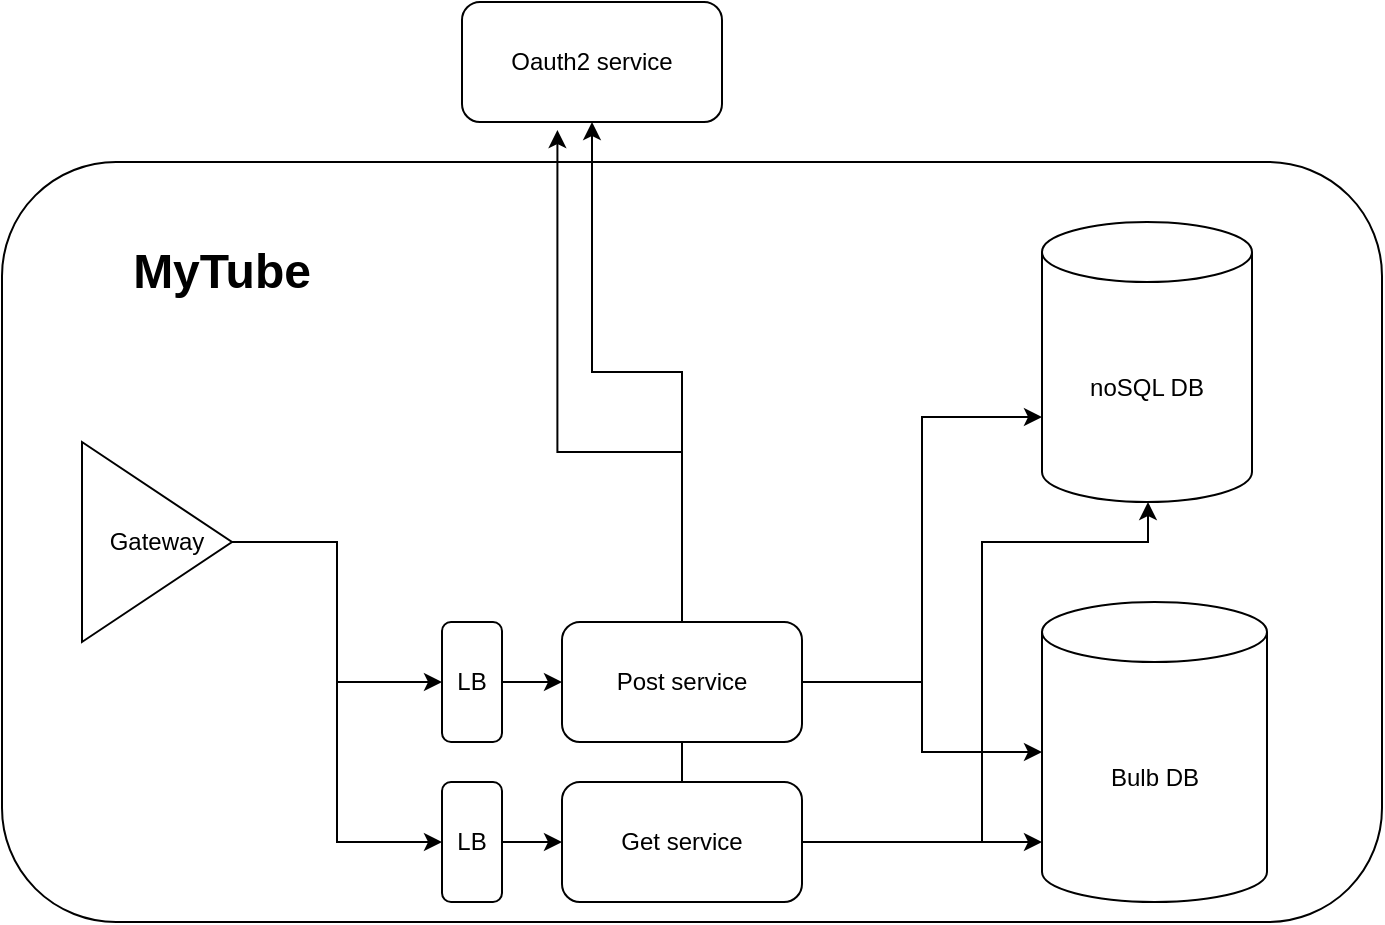 <mxfile version="20.5.3" type="embed"><diagram name="Page-1" id="81PZOYvy8q0-xHnldSnm"><mxGraphModel dx="1120" dy="4650" grid="1" gridSize="10" guides="1" tooltips="1" connect="1" arrows="1" fold="1" page="1" pageScale="1" pageWidth="2000" pageHeight="4000" math="0" shadow="0"><root><mxCell id="0"/><mxCell id="1" parent="0"/><mxCell id="kUkujvDzG1BZQMMwlVrA-21" value="" style="rounded=1;whiteSpace=wrap;html=1;" parent="1" vertex="1"><mxGeometry x="120" y="50" width="690" height="380" as="geometry"/></mxCell><mxCell id="kUkujvDzG1BZQMMwlVrA-6" style="edgeStyle=orthogonalEdgeStyle;rounded=0;orthogonalLoop=1;jettySize=auto;html=1;entryX=0;entryY=0.5;entryDx=0;entryDy=0;" parent="1" source="kUkujvDzG1BZQMMwlVrA-1" target="kUkujvDzG1BZQMMwlVrA-5" edge="1"><mxGeometry relative="1" as="geometry"/></mxCell><mxCell id="kUkujvDzG1BZQMMwlVrA-10" style="edgeStyle=orthogonalEdgeStyle;rounded=0;orthogonalLoop=1;jettySize=auto;html=1;entryX=0;entryY=0.5;entryDx=0;entryDy=0;" parent="1" source="kUkujvDzG1BZQMMwlVrA-1" target="kUkujvDzG1BZQMMwlVrA-9" edge="1"><mxGeometry relative="1" as="geometry"/></mxCell><mxCell id="kUkujvDzG1BZQMMwlVrA-1" value="Gateway" style="triangle;whiteSpace=wrap;html=1;" parent="1" vertex="1"><mxGeometry x="160" y="190" width="75" height="100" as="geometry"/></mxCell><mxCell id="kUkujvDzG1BZQMMwlVrA-2" value="Oauth2 service" style="rounded=1;whiteSpace=wrap;html=1;" parent="1" vertex="1"><mxGeometry x="350" y="-30" width="130" height="60" as="geometry"/></mxCell><mxCell id="kUkujvDzG1BZQMMwlVrA-19" style="edgeStyle=orthogonalEdgeStyle;rounded=0;orthogonalLoop=1;jettySize=auto;html=1;" parent="1" source="kUkujvDzG1BZQMMwlVrA-4" target="kUkujvDzG1BZQMMwlVrA-2" edge="1"><mxGeometry relative="1" as="geometry"/></mxCell><mxCell id="kUkujvDzG1BZQMMwlVrA-7" style="edgeStyle=orthogonalEdgeStyle;rounded=0;orthogonalLoop=1;jettySize=auto;html=1;exitX=1;exitY=0.5;exitDx=0;exitDy=0;" parent="1" source="kUkujvDzG1BZQMMwlVrA-5" target="kUkujvDzG1BZQMMwlVrA-4" edge="1"><mxGeometry relative="1" as="geometry"/></mxCell><mxCell id="kUkujvDzG1BZQMMwlVrA-5" value="LB" style="rounded=1;whiteSpace=wrap;html=1;" parent="1" vertex="1"><mxGeometry x="340" y="280" width="30" height="60" as="geometry"/></mxCell><mxCell id="kUkujvDzG1BZQMMwlVrA-18" style="edgeStyle=orthogonalEdgeStyle;rounded=0;orthogonalLoop=1;jettySize=auto;html=1;" parent="1" source="kUkujvDzG1BZQMMwlVrA-8" target="kUkujvDzG1BZQMMwlVrA-13" edge="1"><mxGeometry relative="1" as="geometry"><Array as="points"><mxPoint x="610" y="390"/><mxPoint x="610" y="240"/><mxPoint x="693" y="240"/></Array></mxGeometry></mxCell><mxCell id="kUkujvDzG1BZQMMwlVrA-8" value="Get service" style="rounded=1;whiteSpace=wrap;html=1;" parent="1" vertex="1"><mxGeometry x="400" y="360" width="120" height="60" as="geometry"/></mxCell><mxCell id="kUkujvDzG1BZQMMwlVrA-11" style="edgeStyle=orthogonalEdgeStyle;rounded=0;orthogonalLoop=1;jettySize=auto;html=1;" parent="1" source="kUkujvDzG1BZQMMwlVrA-9" target="kUkujvDzG1BZQMMwlVrA-8" edge="1"><mxGeometry relative="1" as="geometry"/></mxCell><mxCell id="kUkujvDzG1BZQMMwlVrA-9" value="LB" style="rounded=1;whiteSpace=wrap;html=1;" parent="1" vertex="1"><mxGeometry x="340" y="360" width="30" height="60" as="geometry"/></mxCell><mxCell id="kUkujvDzG1BZQMMwlVrA-12" value="Bulb DB" style="shape=cylinder3;whiteSpace=wrap;html=1;boundedLbl=1;backgroundOutline=1;size=15;" parent="1" vertex="1"><mxGeometry x="640" y="270" width="112.5" height="150" as="geometry"/></mxCell><mxCell id="kUkujvDzG1BZQMMwlVrA-13" value="noSQL DB" style="shape=cylinder3;whiteSpace=wrap;html=1;boundedLbl=1;backgroundOutline=1;size=15;" parent="1" vertex="1"><mxGeometry x="640" y="80" width="105" height="140" as="geometry"/></mxCell><mxCell id="kUkujvDzG1BZQMMwlVrA-15" style="edgeStyle=orthogonalEdgeStyle;rounded=0;orthogonalLoop=1;jettySize=auto;html=1;entryX=0;entryY=0.5;entryDx=0;entryDy=0;entryPerimeter=0;" parent="1" source="kUkujvDzG1BZQMMwlVrA-4" target="kUkujvDzG1BZQMMwlVrA-12" edge="1"><mxGeometry relative="1" as="geometry"/></mxCell><mxCell id="kUkujvDzG1BZQMMwlVrA-16" style="edgeStyle=orthogonalEdgeStyle;rounded=0;orthogonalLoop=1;jettySize=auto;html=1;entryX=0;entryY=0;entryDx=0;entryDy=97.5;entryPerimeter=0;" parent="1" source="kUkujvDzG1BZQMMwlVrA-4" target="kUkujvDzG1BZQMMwlVrA-13" edge="1"><mxGeometry relative="1" as="geometry"/></mxCell><mxCell id="kUkujvDzG1BZQMMwlVrA-17" style="edgeStyle=orthogonalEdgeStyle;rounded=0;orthogonalLoop=1;jettySize=auto;html=1;" parent="1" source="kUkujvDzG1BZQMMwlVrA-8" edge="1"><mxGeometry relative="1" as="geometry"><mxPoint x="640" y="390" as="targetPoint"/><Array as="points"><mxPoint x="640" y="390"/></Array></mxGeometry></mxCell><mxCell id="kUkujvDzG1BZQMMwlVrA-20" style="edgeStyle=orthogonalEdgeStyle;rounded=0;orthogonalLoop=1;jettySize=auto;html=1;exitX=0.5;exitY=0;exitDx=0;exitDy=0;entryX=0.367;entryY=1.067;entryDx=0;entryDy=0;entryPerimeter=0;" parent="1" source="kUkujvDzG1BZQMMwlVrA-8" target="kUkujvDzG1BZQMMwlVrA-2" edge="1"><mxGeometry relative="1" as="geometry"/></mxCell><mxCell id="kUkujvDzG1BZQMMwlVrA-4" value="Post service" style="rounded=1;whiteSpace=wrap;html=1;" parent="1" vertex="1"><mxGeometry x="400" y="280" width="120" height="60" as="geometry"/></mxCell><mxCell id="kUkujvDzG1BZQMMwlVrA-22" value="&lt;b&gt;&lt;font style=&quot;font-size: 24px;&quot;&gt;MyTube&lt;/font&gt;&lt;/b&gt;" style="text;html=1;align=center;verticalAlign=middle;whiteSpace=wrap;rounded=0;" parent="1" vertex="1"><mxGeometry x="200" y="90" width="60" height="30" as="geometry"/></mxCell></root></mxGraphModel></diagram></mxfile>